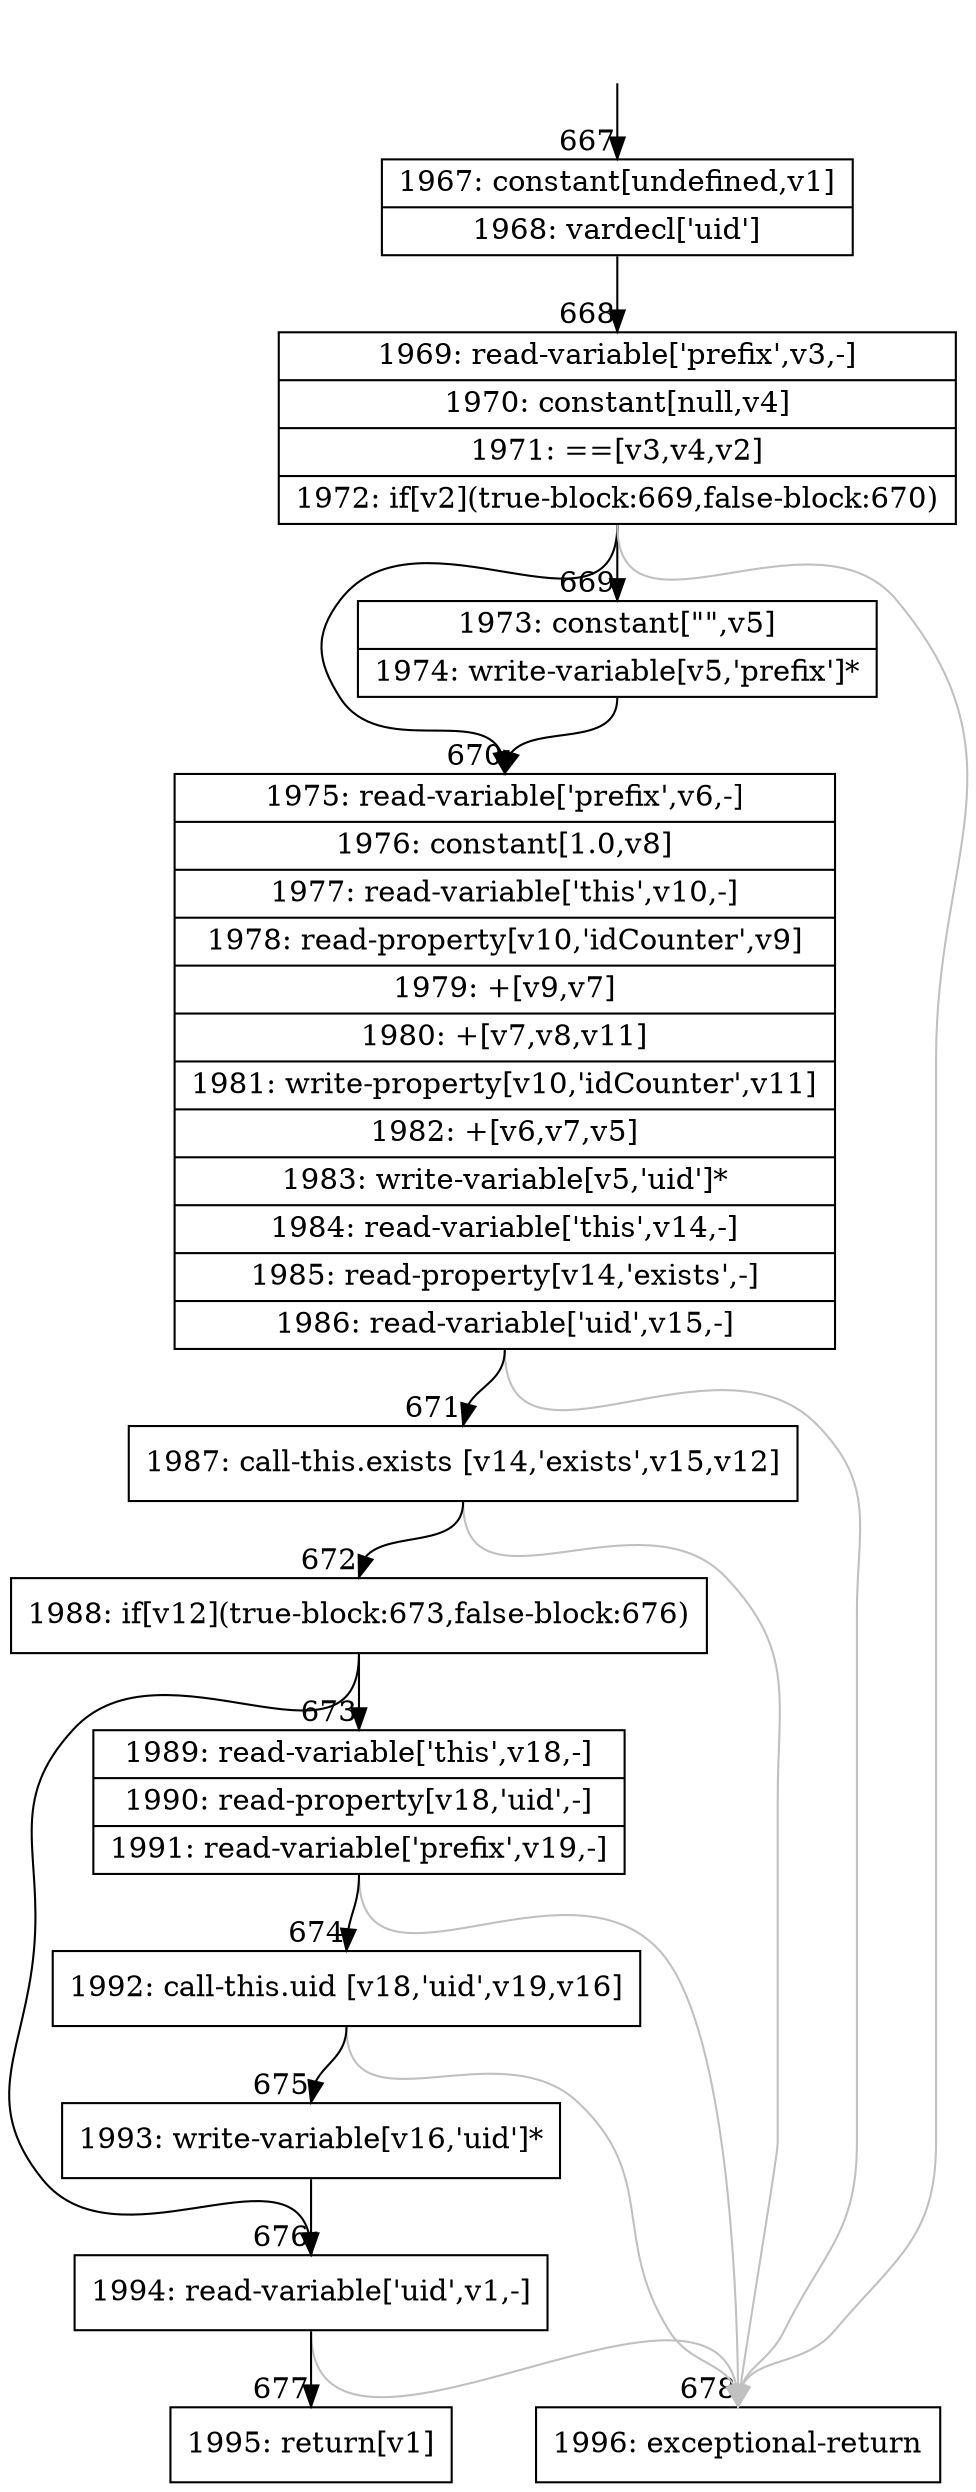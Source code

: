 digraph {
rankdir="TD"
BB_entry60[shape=none,label=""];
BB_entry60 -> BB667 [tailport=s, headport=n, headlabel="    667"]
BB667 [shape=record label="{1967: constant[undefined,v1]|1968: vardecl['uid']}" ] 
BB667 -> BB668 [tailport=s, headport=n, headlabel="      668"]
BB668 [shape=record label="{1969: read-variable['prefix',v3,-]|1970: constant[null,v4]|1971: ==[v3,v4,v2]|1972: if[v2](true-block:669,false-block:670)}" ] 
BB668 -> BB669 [tailport=s, headport=n, headlabel="      669"]
BB668 -> BB670 [tailport=s, headport=n, headlabel="      670"]
BB668 -> BB678 [tailport=s, headport=n, color=gray, headlabel="      678"]
BB669 [shape=record label="{1973: constant[\"\",v5]|1974: write-variable[v5,'prefix']*}" ] 
BB669 -> BB670 [tailport=s, headport=n]
BB670 [shape=record label="{1975: read-variable['prefix',v6,-]|1976: constant[1.0,v8]|1977: read-variable['this',v10,-]|1978: read-property[v10,'idCounter',v9]|1979: +[v9,v7]|1980: +[v7,v8,v11]|1981: write-property[v10,'idCounter',v11]|1982: +[v6,v7,v5]|1983: write-variable[v5,'uid']*|1984: read-variable['this',v14,-]|1985: read-property[v14,'exists',-]|1986: read-variable['uid',v15,-]}" ] 
BB670 -> BB671 [tailport=s, headport=n, headlabel="      671"]
BB670 -> BB678 [tailport=s, headport=n, color=gray]
BB671 [shape=record label="{1987: call-this.exists [v14,'exists',v15,v12]}" ] 
BB671 -> BB672 [tailport=s, headport=n, headlabel="      672"]
BB671 -> BB678 [tailport=s, headport=n, color=gray]
BB672 [shape=record label="{1988: if[v12](true-block:673,false-block:676)}" ] 
BB672 -> BB673 [tailport=s, headport=n, headlabel="      673"]
BB672 -> BB676 [tailport=s, headport=n, headlabel="      676"]
BB673 [shape=record label="{1989: read-variable['this',v18,-]|1990: read-property[v18,'uid',-]|1991: read-variable['prefix',v19,-]}" ] 
BB673 -> BB674 [tailport=s, headport=n, headlabel="      674"]
BB673 -> BB678 [tailport=s, headport=n, color=gray]
BB674 [shape=record label="{1992: call-this.uid [v18,'uid',v19,v16]}" ] 
BB674 -> BB675 [tailport=s, headport=n, headlabel="      675"]
BB674 -> BB678 [tailport=s, headport=n, color=gray]
BB675 [shape=record label="{1993: write-variable[v16,'uid']*}" ] 
BB675 -> BB676 [tailport=s, headport=n]
BB676 [shape=record label="{1994: read-variable['uid',v1,-]}" ] 
BB676 -> BB677 [tailport=s, headport=n, headlabel="      677"]
BB676 -> BB678 [tailport=s, headport=n, color=gray]
BB677 [shape=record label="{1995: return[v1]}" ] 
BB678 [shape=record label="{1996: exceptional-return}" ] 
//#$~ 566
}
